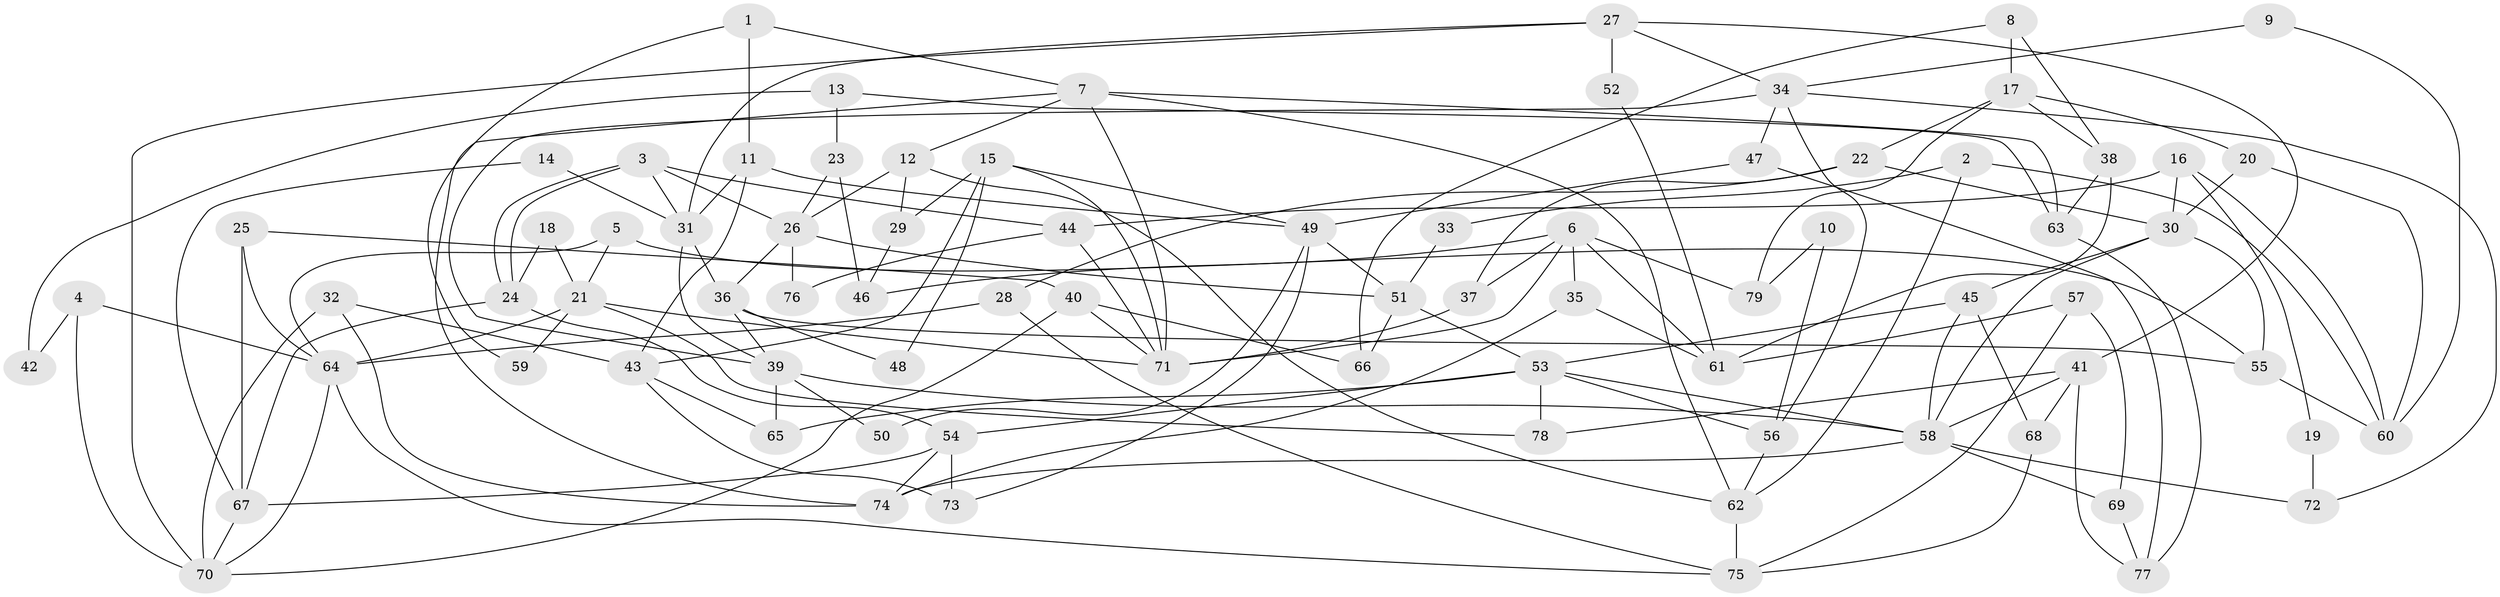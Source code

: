 // coarse degree distribution, {3: 0.30357142857142855, 6: 0.14285714285714285, 8: 0.03571428571428571, 4: 0.14285714285714285, 9: 0.017857142857142856, 2: 0.17857142857142858, 7: 0.07142857142857142, 13: 0.017857142857142856, 5: 0.08928571428571429}
// Generated by graph-tools (version 1.1) at 2025/51/03/04/25 22:51:12]
// undirected, 79 vertices, 158 edges
graph export_dot {
  node [color=gray90,style=filled];
  1;
  2;
  3;
  4;
  5;
  6;
  7;
  8;
  9;
  10;
  11;
  12;
  13;
  14;
  15;
  16;
  17;
  18;
  19;
  20;
  21;
  22;
  23;
  24;
  25;
  26;
  27;
  28;
  29;
  30;
  31;
  32;
  33;
  34;
  35;
  36;
  37;
  38;
  39;
  40;
  41;
  42;
  43;
  44;
  45;
  46;
  47;
  48;
  49;
  50;
  51;
  52;
  53;
  54;
  55;
  56;
  57;
  58;
  59;
  60;
  61;
  62;
  63;
  64;
  65;
  66;
  67;
  68;
  69;
  70;
  71;
  72;
  73;
  74;
  75;
  76;
  77;
  78;
  79;
  1 -- 7;
  1 -- 11;
  1 -- 59;
  2 -- 62;
  2 -- 60;
  2 -- 33;
  3 -- 24;
  3 -- 24;
  3 -- 31;
  3 -- 26;
  3 -- 44;
  4 -- 64;
  4 -- 70;
  4 -- 42;
  5 -- 64;
  5 -- 55;
  5 -- 21;
  6 -- 37;
  6 -- 71;
  6 -- 35;
  6 -- 46;
  6 -- 61;
  6 -- 79;
  7 -- 62;
  7 -- 74;
  7 -- 12;
  7 -- 63;
  7 -- 71;
  8 -- 66;
  8 -- 38;
  8 -- 17;
  9 -- 34;
  9 -- 60;
  10 -- 79;
  10 -- 56;
  11 -- 43;
  11 -- 31;
  11 -- 49;
  12 -- 26;
  12 -- 29;
  12 -- 62;
  13 -- 23;
  13 -- 63;
  13 -- 42;
  14 -- 31;
  14 -- 67;
  15 -- 71;
  15 -- 49;
  15 -- 29;
  15 -- 43;
  15 -- 48;
  16 -- 44;
  16 -- 60;
  16 -- 19;
  16 -- 30;
  17 -- 38;
  17 -- 20;
  17 -- 22;
  17 -- 79;
  18 -- 24;
  18 -- 21;
  19 -- 72;
  20 -- 30;
  20 -- 60;
  21 -- 78;
  21 -- 59;
  21 -- 64;
  21 -- 71;
  22 -- 30;
  22 -- 28;
  22 -- 37;
  23 -- 46;
  23 -- 26;
  24 -- 67;
  24 -- 54;
  25 -- 64;
  25 -- 40;
  25 -- 67;
  26 -- 36;
  26 -- 51;
  26 -- 76;
  27 -- 70;
  27 -- 41;
  27 -- 31;
  27 -- 34;
  27 -- 52;
  28 -- 64;
  28 -- 75;
  29 -- 46;
  30 -- 58;
  30 -- 45;
  30 -- 55;
  31 -- 39;
  31 -- 36;
  32 -- 70;
  32 -- 43;
  32 -- 74;
  33 -- 51;
  34 -- 47;
  34 -- 39;
  34 -- 56;
  34 -- 72;
  35 -- 74;
  35 -- 61;
  36 -- 39;
  36 -- 48;
  36 -- 55;
  37 -- 71;
  38 -- 63;
  38 -- 61;
  39 -- 65;
  39 -- 50;
  39 -- 58;
  40 -- 71;
  40 -- 70;
  40 -- 66;
  41 -- 68;
  41 -- 58;
  41 -- 77;
  41 -- 78;
  43 -- 73;
  43 -- 65;
  44 -- 71;
  44 -- 76;
  45 -- 53;
  45 -- 58;
  45 -- 68;
  47 -- 49;
  47 -- 77;
  49 -- 51;
  49 -- 50;
  49 -- 73;
  51 -- 53;
  51 -- 66;
  52 -- 61;
  53 -- 54;
  53 -- 58;
  53 -- 56;
  53 -- 65;
  53 -- 78;
  54 -- 74;
  54 -- 67;
  54 -- 73;
  55 -- 60;
  56 -- 62;
  57 -- 75;
  57 -- 61;
  57 -- 69;
  58 -- 69;
  58 -- 72;
  58 -- 74;
  62 -- 75;
  63 -- 77;
  64 -- 75;
  64 -- 70;
  67 -- 70;
  68 -- 75;
  69 -- 77;
}
